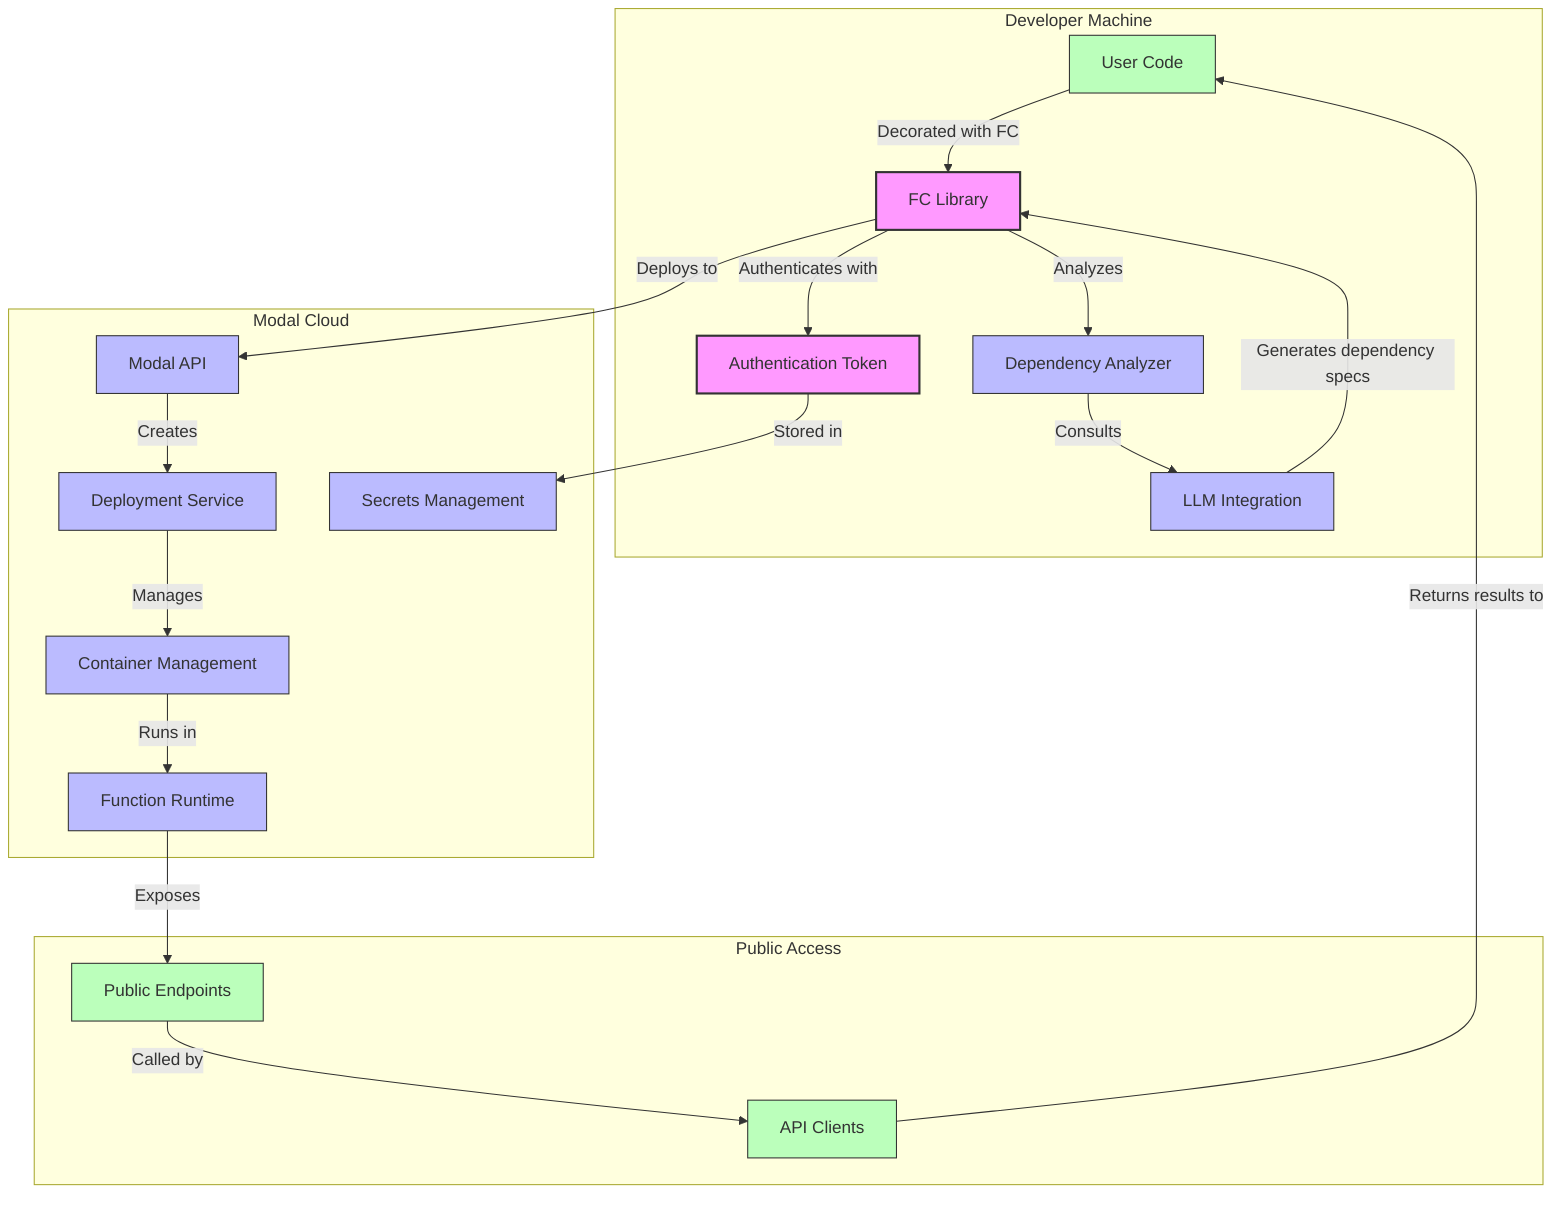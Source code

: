 flowchart TB
    subgraph "Developer Machine"
        code[User Code]
        fc[FC Library]
        deps[Dependency Analyzer]
        llm[LLM Integration]
        token[Authentication Token]
    end
    
    subgraph "Modal Cloud"
        modal_api[Modal API]
        deploy[Deployment Service]
        containers[Container Management]
        runtime[Function Runtime]
        secrets[Secrets Management]
    end
    
    subgraph "Public Access"
        endpoint[Public Endpoints]
        clients[API Clients]
    end
    
    code -->|Decorated with FC| fc
    fc -->|Authenticates with| token
    fc -->|Analyzes| deps
    deps -->|Consults| llm
    llm -->|Generates dependency specs| fc
    fc -->|Deploys to| modal_api
    modal_api -->|Creates| deploy
    deploy -->|Manages| containers
    containers -->|Runs in| runtime
    token -->|Stored in| secrets
    runtime -->|Exposes| endpoint
    endpoint -->|Called by| clients
    clients -->|Returns results to| code

    classDef primary fill:#f9f,stroke:#333,stroke-width:2px;
    classDef secondary fill:#bbf,stroke:#333,stroke-width:1px;
    classDef tertiary fill:#bfb,stroke:#333,stroke-width:1px;
    
    class fc,token primary;
    class deps,llm,modal_api,deploy,containers,runtime,secrets secondary;
    class endpoint,clients,code tertiary;